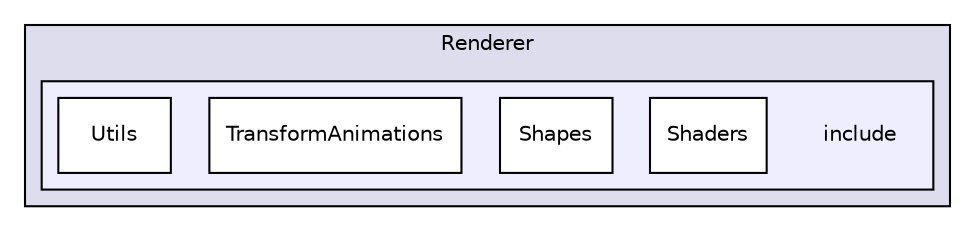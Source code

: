 digraph "C:/Users/Alexandru/Desktop/Git/Project-Kitten-Renderer/Renderer/include" {
  compound=true
  node [ fontsize="10", fontname="Helvetica"];
  edge [ labelfontsize="10", labelfontname="Helvetica"];
  subgraph clusterdir_d326cf0099d2e9dc0ae636a95340eaad {
    graph [ bgcolor="#ddddee", pencolor="black", label="Renderer" fontname="Helvetica", fontsize="10", URL="dir_d326cf0099d2e9dc0ae636a95340eaad.html"]
  subgraph clusterdir_951ba19250c8f5491307a2b8a9640f35 {
    graph [ bgcolor="#eeeeff", pencolor="black", label="" URL="dir_951ba19250c8f5491307a2b8a9640f35.html"];
    dir_951ba19250c8f5491307a2b8a9640f35 [shape=plaintext label="include"];
    dir_f7f1817760b64154e433959e985612a7 [shape=box label="Shaders" color="black" fillcolor="white" style="filled" URL="dir_f7f1817760b64154e433959e985612a7.html"];
    dir_20f4e1f151f1bd576f72299e1a77f5ed [shape=box label="Shapes" color="black" fillcolor="white" style="filled" URL="dir_20f4e1f151f1bd576f72299e1a77f5ed.html"];
    dir_91f3ad2785c4a7686405fd7b3f980e5e [shape=box label="TransformAnimations" color="black" fillcolor="white" style="filled" URL="dir_91f3ad2785c4a7686405fd7b3f980e5e.html"];
    dir_65c94328290614b74c26e2ea642fc95c [shape=box label="Utils" color="black" fillcolor="white" style="filled" URL="dir_65c94328290614b74c26e2ea642fc95c.html"];
  }
  }
}
